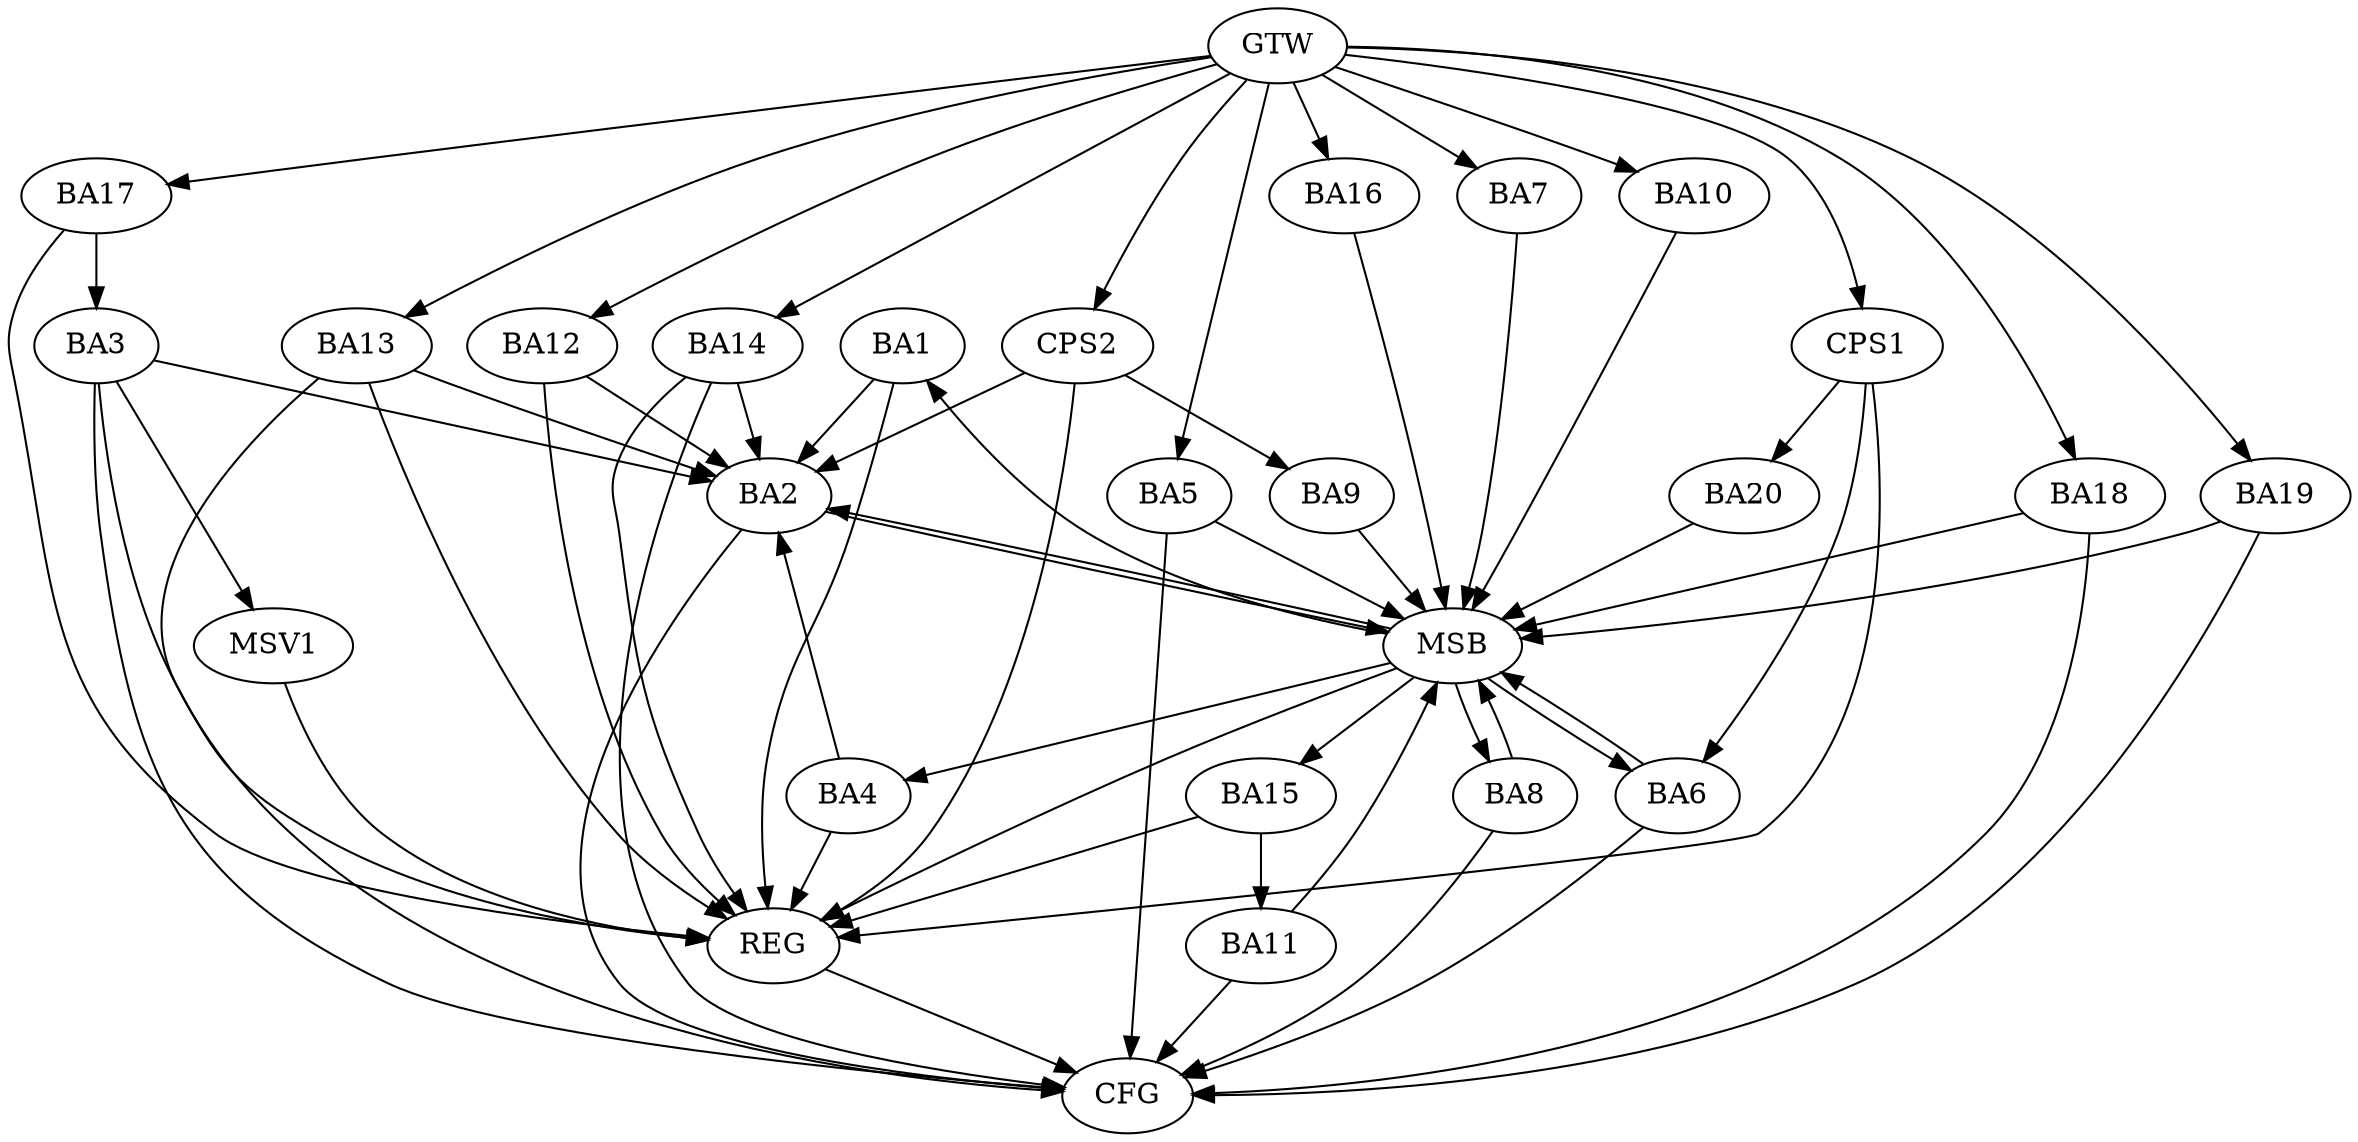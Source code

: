 strict digraph G {
  BA1 [ label="BA1" ];
  BA2 [ label="BA2" ];
  BA3 [ label="BA3" ];
  BA4 [ label="BA4" ];
  BA5 [ label="BA5" ];
  BA6 [ label="BA6" ];
  BA7 [ label="BA7" ];
  BA8 [ label="BA8" ];
  BA9 [ label="BA9" ];
  BA10 [ label="BA10" ];
  BA11 [ label="BA11" ];
  BA12 [ label="BA12" ];
  BA13 [ label="BA13" ];
  BA14 [ label="BA14" ];
  BA15 [ label="BA15" ];
  BA16 [ label="BA16" ];
  BA17 [ label="BA17" ];
  BA18 [ label="BA18" ];
  BA19 [ label="BA19" ];
  BA20 [ label="BA20" ];
  CPS1 [ label="CPS1" ];
  CPS2 [ label="CPS2" ];
  GTW [ label="GTW" ];
  REG [ label="REG" ];
  MSB [ label="MSB" ];
  CFG [ label="CFG" ];
  MSV1 [ label="MSV1" ];
  BA1 -> BA2;
  BA3 -> BA2;
  BA4 -> BA2;
  BA12 -> BA2;
  BA13 -> BA2;
  BA14 -> BA2;
  BA15 -> BA11;
  BA17 -> BA3;
  CPS1 -> BA20;
  CPS1 -> BA6;
  CPS2 -> BA2;
  CPS2 -> BA9;
  GTW -> BA5;
  GTW -> BA7;
  GTW -> BA10;
  GTW -> BA12;
  GTW -> BA13;
  GTW -> BA14;
  GTW -> BA16;
  GTW -> BA17;
  GTW -> BA18;
  GTW -> BA19;
  GTW -> CPS1;
  GTW -> CPS2;
  BA1 -> REG;
  BA3 -> REG;
  BA4 -> REG;
  BA12 -> REG;
  BA13 -> REG;
  BA14 -> REG;
  BA15 -> REG;
  BA17 -> REG;
  CPS1 -> REG;
  CPS2 -> REG;
  BA2 -> MSB;
  MSB -> BA1;
  MSB -> REG;
  BA5 -> MSB;
  MSB -> BA2;
  BA6 -> MSB;
  MSB -> BA4;
  BA7 -> MSB;
  BA8 -> MSB;
  BA9 -> MSB;
  BA10 -> MSB;
  BA11 -> MSB;
  MSB -> BA8;
  BA16 -> MSB;
  MSB -> BA6;
  BA18 -> MSB;
  BA19 -> MSB;
  MSB -> BA15;
  BA20 -> MSB;
  BA3 -> CFG;
  BA2 -> CFG;
  BA5 -> CFG;
  BA19 -> CFG;
  BA14 -> CFG;
  BA8 -> CFG;
  BA6 -> CFG;
  BA11 -> CFG;
  BA18 -> CFG;
  BA13 -> CFG;
  REG -> CFG;
  BA3 -> MSV1;
  MSV1 -> REG;
}

